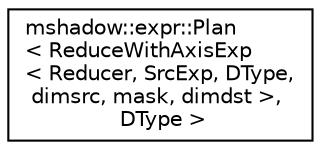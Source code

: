digraph "Graphical Class Hierarchy"
{
 // LATEX_PDF_SIZE
  edge [fontname="Helvetica",fontsize="10",labelfontname="Helvetica",labelfontsize="10"];
  node [fontname="Helvetica",fontsize="10",shape=record];
  rankdir="LR";
  Node0 [label="mshadow::expr::Plan\l\< ReduceWithAxisExp\l\< Reducer, SrcExp, DType,\l dimsrc, mask, dimdst \>,\l DType \>",height=0.2,width=0.4,color="black", fillcolor="white", style="filled",URL="$structmshadow_1_1expr_1_1Plan_3_01ReduceWithAxisExp_3_01Reducer_00_01SrcExp_00_01DType_00_01dims9b56431b5cd50e4d9299f4af1b4d5aee.html",tooltip=" "];
}
